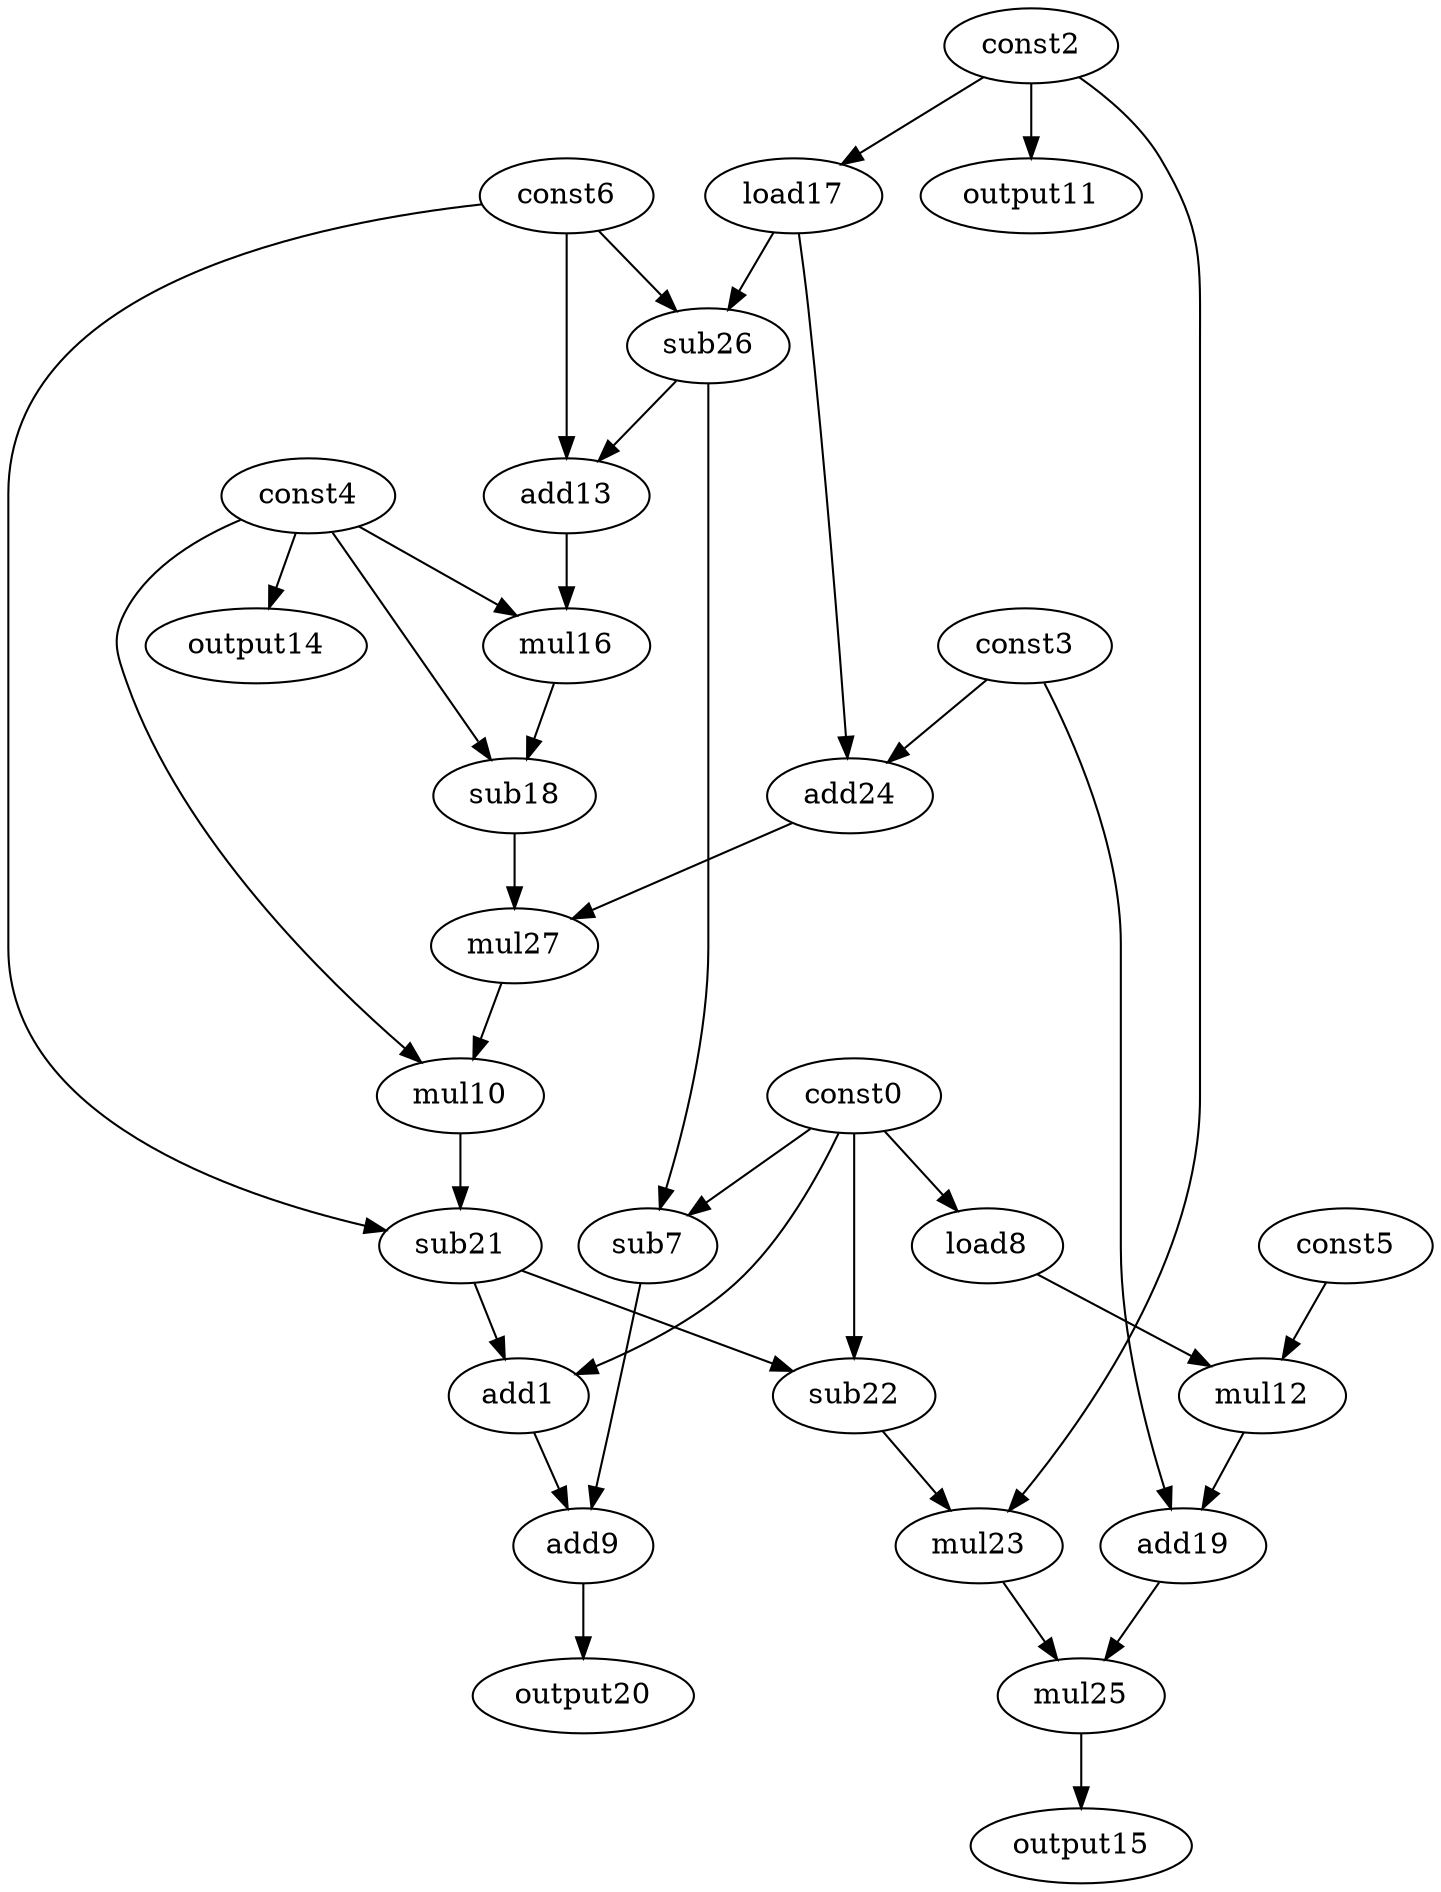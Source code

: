 digraph G { 
const0[opcode=const]; 
add1[opcode=add]; 
const2[opcode=const]; 
const3[opcode=const]; 
const4[opcode=const]; 
const5[opcode=const]; 
const6[opcode=const]; 
sub7[opcode=sub]; 
load8[opcode=load]; 
add9[opcode=add]; 
mul10[opcode=mul]; 
output11[opcode=output]; 
mul12[opcode=mul]; 
add13[opcode=add]; 
output14[opcode=output]; 
output15[opcode=output]; 
mul16[opcode=mul]; 
load17[opcode=load]; 
sub18[opcode=sub]; 
add19[opcode=add]; 
output20[opcode=output]; 
sub21[opcode=sub]; 
sub22[opcode=sub]; 
mul23[opcode=mul]; 
add24[opcode=add]; 
mul25[opcode=mul]; 
sub26[opcode=sub]; 
mul27[opcode=mul]; 
const0->load8[operand=0];
const2->output11[operand=0];
const4->output14[operand=0];
const2->load17[operand=0];
load8->mul12[operand=0];
const5->mul12[operand=1];
load17->add24[operand=0];
const3->add24[operand=1];
load17->sub26[operand=0];
const6->sub26[operand=1];
const0->sub7[operand=0];
sub26->sub7[operand=1];
sub26->add13[operand=0];
const6->add13[operand=1];
const3->add19[operand=0];
mul12->add19[operand=1];
const4->mul16[operand=0];
add13->mul16[operand=1];
mul16->sub18[operand=0];
const4->sub18[operand=1];
add24->mul27[operand=0];
sub18->mul27[operand=1];
mul27->mul10[operand=0];
const4->mul10[operand=1];
mul10->sub21[operand=0];
const6->sub21[operand=1];
const0->add1[operand=0];
sub21->add1[operand=1];
const0->sub22[operand=0];
sub21->sub22[operand=1];
add1->add9[operand=0];
sub7->add9[operand=1];
const2->mul23[operand=0];
sub22->mul23[operand=1];
add9->output20[operand=0];
add19->mul25[operand=0];
mul23->mul25[operand=1];
mul25->output15[operand=0];
}
